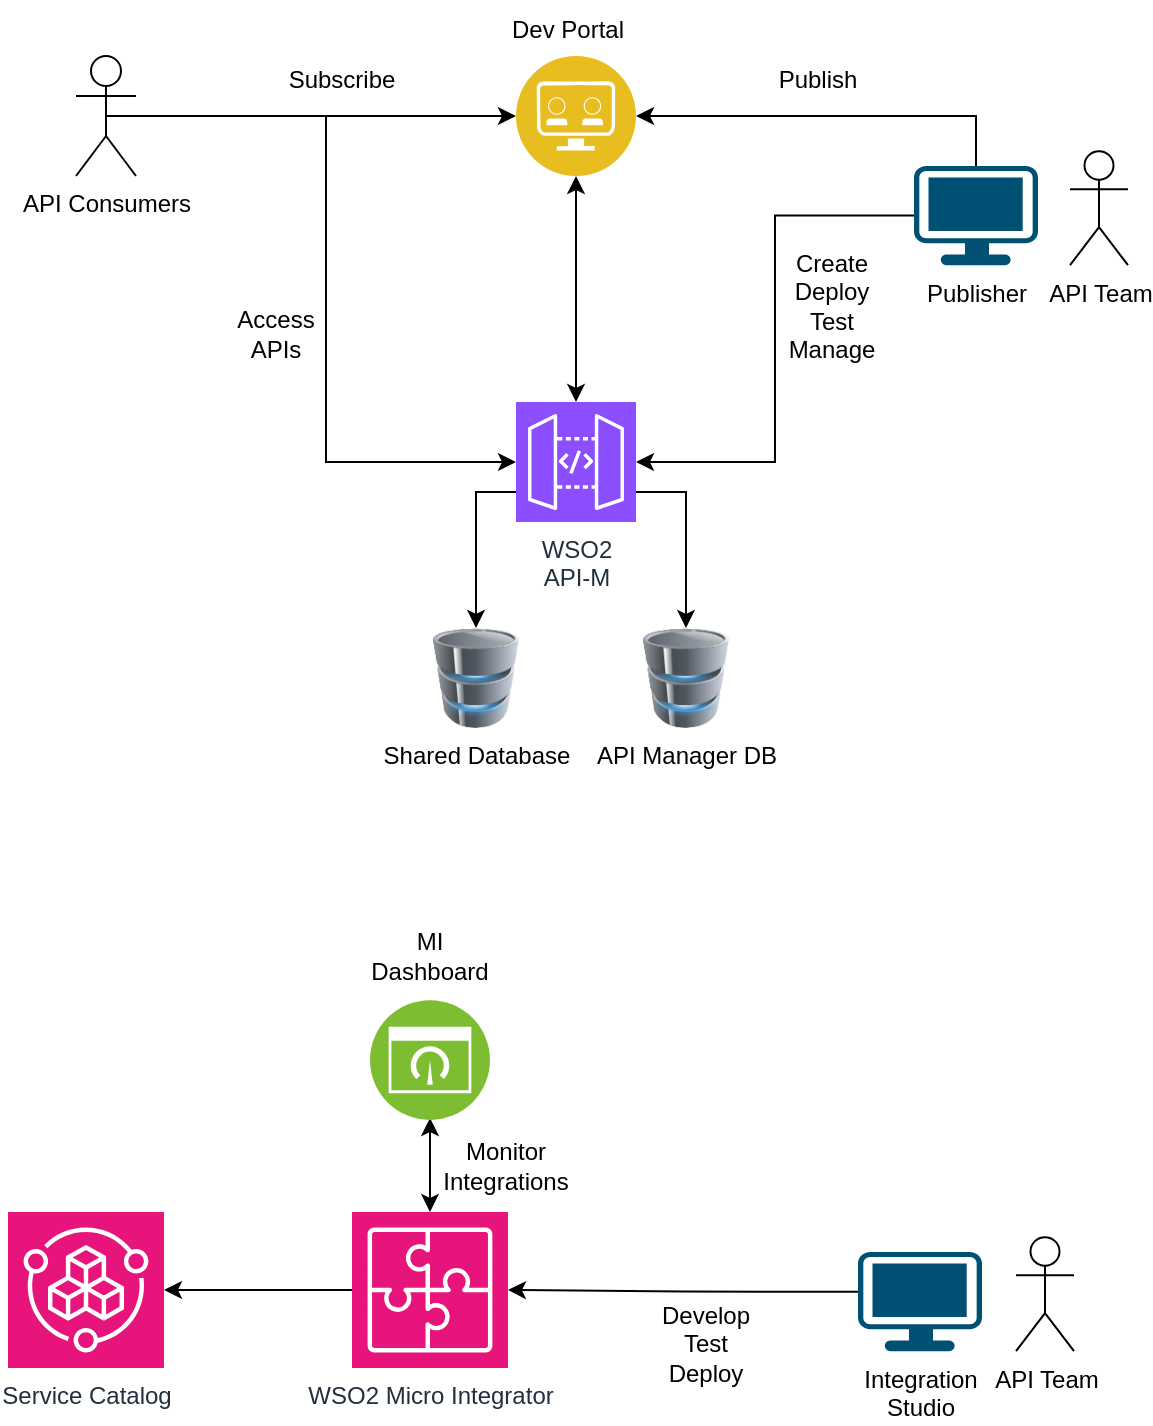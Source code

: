 <mxfile version="22.1.16" type="github">
  <diagram name="Page-1" id="qxffikaDEZeMn734_tKv">
    <mxGraphModel dx="954" dy="606" grid="0" gridSize="10" guides="1" tooltips="1" connect="1" arrows="1" fold="1" page="1" pageScale="1" pageWidth="850" pageHeight="1100" math="0" shadow="0">
      <root>
        <mxCell id="0" />
        <mxCell id="1" parent="0" />
        <mxCell id="oyZoGBa4WGomVmZSgcjT-1" value="Shared Database" style="image;html=1;image=img/lib/clip_art/computers/Database_128x128.png" vertex="1" parent="1">
          <mxGeometry x="365" y="395" width="50" height="50" as="geometry" />
        </mxCell>
        <mxCell id="oyZoGBa4WGomVmZSgcjT-2" value="API Manager DB" style="image;html=1;image=img/lib/clip_art/computers/Database_128x128.png" vertex="1" parent="1">
          <mxGeometry x="470" y="395" width="50" height="50" as="geometry" />
        </mxCell>
        <mxCell id="oyZoGBa4WGomVmZSgcjT-23" style="edgeStyle=orthogonalEdgeStyle;rounded=0;orthogonalLoop=1;jettySize=auto;html=1;exitX=0;exitY=0.75;exitDx=0;exitDy=0;exitPerimeter=0;entryX=0.5;entryY=0;entryDx=0;entryDy=0;" edge="1" parent="1" source="oyZoGBa4WGomVmZSgcjT-4" target="oyZoGBa4WGomVmZSgcjT-1">
          <mxGeometry relative="1" as="geometry" />
        </mxCell>
        <mxCell id="oyZoGBa4WGomVmZSgcjT-24" style="edgeStyle=orthogonalEdgeStyle;rounded=0;orthogonalLoop=1;jettySize=auto;html=1;exitX=1;exitY=0.75;exitDx=0;exitDy=0;exitPerimeter=0;entryX=0.5;entryY=0;entryDx=0;entryDy=0;" edge="1" parent="1" source="oyZoGBa4WGomVmZSgcjT-4" target="oyZoGBa4WGomVmZSgcjT-2">
          <mxGeometry relative="1" as="geometry" />
        </mxCell>
        <mxCell id="oyZoGBa4WGomVmZSgcjT-4" value="WSO2 &lt;br&gt;API-M" style="sketch=0;points=[[0,0,0],[0.25,0,0],[0.5,0,0],[0.75,0,0],[1,0,0],[0,1,0],[0.25,1,0],[0.5,1,0],[0.75,1,0],[1,1,0],[0,0.25,0],[0,0.5,0],[0,0.75,0],[1,0.25,0],[1,0.5,0],[1,0.75,0]];outlineConnect=0;fontColor=#232F3E;fillColor=#8C4FFF;strokeColor=#ffffff;dashed=0;verticalLabelPosition=bottom;verticalAlign=top;align=center;html=1;fontSize=12;fontStyle=0;aspect=fixed;shape=mxgraph.aws4.resourceIcon;resIcon=mxgraph.aws4.api_gateway;" vertex="1" parent="1">
          <mxGeometry x="410" y="282" width="60" height="60" as="geometry" />
        </mxCell>
        <mxCell id="oyZoGBa4WGomVmZSgcjT-8" style="edgeStyle=orthogonalEdgeStyle;rounded=0;orthogonalLoop=1;jettySize=auto;html=1;entryX=1;entryY=0.5;entryDx=0;entryDy=0;entryPerimeter=0;" edge="1" parent="1" source="oyZoGBa4WGomVmZSgcjT-7" target="oyZoGBa4WGomVmZSgcjT-4">
          <mxGeometry relative="1" as="geometry">
            <mxPoint x="530" y="320" as="targetPoint" />
          </mxGeometry>
        </mxCell>
        <mxCell id="oyZoGBa4WGomVmZSgcjT-13" style="edgeStyle=orthogonalEdgeStyle;rounded=0;orthogonalLoop=1;jettySize=auto;html=1;entryX=0;entryY=0.5;entryDx=0;entryDy=0;" edge="1" parent="1" source="oyZoGBa4WGomVmZSgcjT-9" target="oyZoGBa4WGomVmZSgcjT-12">
          <mxGeometry relative="1" as="geometry">
            <mxPoint x="101" y="195" as="sourcePoint" />
          </mxGeometry>
        </mxCell>
        <mxCell id="oyZoGBa4WGomVmZSgcjT-22" style="edgeStyle=orthogonalEdgeStyle;rounded=0;orthogonalLoop=1;jettySize=auto;html=1;exitX=0.5;exitY=0;exitDx=0;exitDy=0;exitPerimeter=0;entryX=1;entryY=0.5;entryDx=0;entryDy=0;" edge="1" parent="1" source="oyZoGBa4WGomVmZSgcjT-7" target="oyZoGBa4WGomVmZSgcjT-12">
          <mxGeometry relative="1" as="geometry" />
        </mxCell>
        <mxCell id="oyZoGBa4WGomVmZSgcjT-7" value="Publisher" style="points=[[0.03,0.03,0],[0.5,0,0],[0.97,0.03,0],[1,0.4,0],[0.97,0.745,0],[0.5,1,0],[0.03,0.745,0],[0,0.4,0]];verticalLabelPosition=bottom;sketch=0;html=1;verticalAlign=top;aspect=fixed;align=center;pointerEvents=1;shape=mxgraph.cisco19.workstation;fillColor=#005073;strokeColor=none;" vertex="1" parent="1">
          <mxGeometry x="609" y="164" width="62" height="49.6" as="geometry" />
        </mxCell>
        <mxCell id="oyZoGBa4WGomVmZSgcjT-11" value="Create&lt;br&gt;Deploy&lt;br&gt;Test&lt;br&gt;Manage" style="text;html=1;strokeColor=none;fillColor=none;align=center;verticalAlign=middle;whiteSpace=wrap;rounded=0;" vertex="1" parent="1">
          <mxGeometry x="543" y="194" width="50" height="80" as="geometry" />
        </mxCell>
        <mxCell id="oyZoGBa4WGomVmZSgcjT-12" value="" style="image;aspect=fixed;perimeter=ellipsePerimeter;html=1;align=center;shadow=0;dashed=0;fontColor=#4277BB;labelBackgroundColor=default;fontSize=12;spacingTop=3;image=img/lib/ibm/applications/api_developer_portal.svg;" vertex="1" parent="1">
          <mxGeometry x="410" y="109" width="60" height="60" as="geometry" />
        </mxCell>
        <mxCell id="oyZoGBa4WGomVmZSgcjT-14" value="Publish" style="text;html=1;strokeColor=none;fillColor=none;align=center;verticalAlign=middle;whiteSpace=wrap;rounded=0;" vertex="1" parent="1">
          <mxGeometry x="531" y="106" width="60" height="30" as="geometry" />
        </mxCell>
        <mxCell id="oyZoGBa4WGomVmZSgcjT-15" value="API Team" style="shape=umlActor;verticalLabelPosition=bottom;verticalAlign=top;html=1;outlineConnect=0;" vertex="1" parent="1">
          <mxGeometry x="687" y="156.6" width="29" height="57" as="geometry" />
        </mxCell>
        <mxCell id="oyZoGBa4WGomVmZSgcjT-17" value="Subscribe" style="text;html=1;strokeColor=none;fillColor=none;align=center;verticalAlign=middle;whiteSpace=wrap;rounded=0;" vertex="1" parent="1">
          <mxGeometry x="293" y="106" width="60" height="30" as="geometry" />
        </mxCell>
        <mxCell id="oyZoGBa4WGomVmZSgcjT-19" value="" style="endArrow=classic;startArrow=classic;html=1;rounded=0;exitX=0.5;exitY=0;exitDx=0;exitDy=0;exitPerimeter=0;entryX=0.5;entryY=1;entryDx=0;entryDy=0;" edge="1" parent="1" source="oyZoGBa4WGomVmZSgcjT-4" target="oyZoGBa4WGomVmZSgcjT-12">
          <mxGeometry width="50" height="50" relative="1" as="geometry">
            <mxPoint x="411" y="274" as="sourcePoint" />
            <mxPoint x="461" y="224" as="targetPoint" />
          </mxGeometry>
        </mxCell>
        <mxCell id="oyZoGBa4WGomVmZSgcjT-20" value="Dev Portal" style="text;html=1;strokeColor=none;fillColor=none;align=center;verticalAlign=middle;whiteSpace=wrap;rounded=0;" vertex="1" parent="1">
          <mxGeometry x="406" y="81" width="60" height="30" as="geometry" />
        </mxCell>
        <mxCell id="oyZoGBa4WGomVmZSgcjT-9" value="API Consumers" style="shape=umlActor;verticalLabelPosition=bottom;verticalAlign=top;html=1;outlineConnect=0;" vertex="1" parent="1">
          <mxGeometry x="190" y="109" width="30" height="60" as="geometry" />
        </mxCell>
        <mxCell id="oyZoGBa4WGomVmZSgcjT-27" style="edgeStyle=orthogonalEdgeStyle;rounded=0;orthogonalLoop=1;jettySize=auto;html=1;exitX=0.5;exitY=0.5;exitDx=0;exitDy=0;exitPerimeter=0;entryX=0;entryY=0.5;entryDx=0;entryDy=0;entryPerimeter=0;" edge="1" parent="1" source="oyZoGBa4WGomVmZSgcjT-9" target="oyZoGBa4WGomVmZSgcjT-4">
          <mxGeometry relative="1" as="geometry" />
        </mxCell>
        <mxCell id="oyZoGBa4WGomVmZSgcjT-28" value="Access APIs" style="text;html=1;strokeColor=none;fillColor=none;align=center;verticalAlign=middle;whiteSpace=wrap;rounded=0;" vertex="1" parent="1">
          <mxGeometry x="260" y="233" width="60" height="30" as="geometry" />
        </mxCell>
        <mxCell id="oyZoGBa4WGomVmZSgcjT-29" value="WSO2 Micro Integrator&lt;br&gt;" style="sketch=0;points=[[0,0,0],[0.25,0,0],[0.5,0,0],[0.75,0,0],[1,0,0],[0,1,0],[0.25,1,0],[0.5,1,0],[0.75,1,0],[1,1,0],[0,0.25,0],[0,0.5,0],[0,0.75,0],[1,0.25,0],[1,0.5,0],[1,0.75,0]];outlineConnect=0;fontColor=#232F3E;fillColor=#E7157B;strokeColor=#ffffff;dashed=0;verticalLabelPosition=bottom;verticalAlign=top;align=center;html=1;fontSize=12;fontStyle=0;aspect=fixed;shape=mxgraph.aws4.resourceIcon;resIcon=mxgraph.aws4.application_integration;" vertex="1" parent="1">
          <mxGeometry x="328" y="687" width="78" height="78" as="geometry" />
        </mxCell>
        <mxCell id="oyZoGBa4WGomVmZSgcjT-36" style="edgeStyle=orthogonalEdgeStyle;rounded=0;orthogonalLoop=1;jettySize=auto;html=1;exitX=0;exitY=0.4;exitDx=0;exitDy=0;exitPerimeter=0;" edge="1" parent="1" source="oyZoGBa4WGomVmZSgcjT-30" target="oyZoGBa4WGomVmZSgcjT-29">
          <mxGeometry relative="1" as="geometry" />
        </mxCell>
        <mxCell id="oyZoGBa4WGomVmZSgcjT-30" value="Integration&lt;br&gt;Studio" style="points=[[0.03,0.03,0],[0.5,0,0],[0.97,0.03,0],[1,0.4,0],[0.97,0.745,0],[0.5,1,0],[0.03,0.745,0],[0,0.4,0]];verticalLabelPosition=bottom;sketch=0;html=1;verticalAlign=top;aspect=fixed;align=center;pointerEvents=1;shape=mxgraph.cisco19.workstation;fillColor=#005073;strokeColor=none;" vertex="1" parent="1">
          <mxGeometry x="581" y="707" width="62" height="49.6" as="geometry" />
        </mxCell>
        <mxCell id="oyZoGBa4WGomVmZSgcjT-31" value="API Team" style="shape=umlActor;verticalLabelPosition=bottom;verticalAlign=top;html=1;outlineConnect=0;" vertex="1" parent="1">
          <mxGeometry x="660" y="699.6" width="29" height="57" as="geometry" />
        </mxCell>
        <mxCell id="oyZoGBa4WGomVmZSgcjT-37" value="Develop&lt;br&gt;Test&lt;br&gt;Deploy" style="text;html=1;strokeColor=none;fillColor=none;align=center;verticalAlign=middle;whiteSpace=wrap;rounded=0;" vertex="1" parent="1">
          <mxGeometry x="475" y="727" width="60" height="51" as="geometry" />
        </mxCell>
        <mxCell id="oyZoGBa4WGomVmZSgcjT-39" value="" style="endArrow=classic;startArrow=classic;html=1;rounded=0;exitX=0.5;exitY=0;exitDx=0;exitDy=0;exitPerimeter=0;entryX=0.483;entryY=1;entryDx=0;entryDy=0;entryPerimeter=0;" edge="1" parent="1" source="oyZoGBa4WGomVmZSgcjT-29">
          <mxGeometry width="50" height="50" relative="1" as="geometry">
            <mxPoint x="322" y="709" as="sourcePoint" />
            <mxPoint x="367.002" y="640" as="targetPoint" />
          </mxGeometry>
        </mxCell>
        <mxCell id="oyZoGBa4WGomVmZSgcjT-40" value="MI Dashboard" style="text;html=1;strokeColor=none;fillColor=none;align=center;verticalAlign=middle;whiteSpace=wrap;rounded=0;" vertex="1" parent="1">
          <mxGeometry x="337" y="544" width="60" height="30" as="geometry" />
        </mxCell>
        <mxCell id="oyZoGBa4WGomVmZSgcjT-41" value="Monitor Integrations" style="text;html=1;strokeColor=none;fillColor=none;align=center;verticalAlign=middle;whiteSpace=wrap;rounded=0;" vertex="1" parent="1">
          <mxGeometry x="375" y="649" width="60" height="30" as="geometry" />
        </mxCell>
        <mxCell id="oyZoGBa4WGomVmZSgcjT-42" value="" style="image;aspect=fixed;perimeter=ellipsePerimeter;html=1;align=center;shadow=0;dashed=0;fontColor=#4277BB;labelBackgroundColor=default;fontSize=12;spacingTop=3;image=img/lib/ibm/infrastructure/dashboard.svg;" vertex="1" parent="1">
          <mxGeometry x="337" y="581" width="60" height="60" as="geometry" />
        </mxCell>
        <mxCell id="oyZoGBa4WGomVmZSgcjT-43" value="Service Catalog" style="sketch=0;points=[[0,0,0],[0.25,0,0],[0.5,0,0],[0.75,0,0],[1,0,0],[0,1,0],[0.25,1,0],[0.5,1,0],[0.75,1,0],[1,1,0],[0,0.25,0],[0,0.5,0],[0,0.75,0],[1,0.25,0],[1,0.5,0],[1,0.75,0]];points=[[0,0,0],[0.25,0,0],[0.5,0,0],[0.75,0,0],[1,0,0],[0,1,0],[0.25,1,0],[0.5,1,0],[0.75,1,0],[1,1,0],[0,0.25,0],[0,0.5,0],[0,0.75,0],[1,0.25,0],[1,0.5,0],[1,0.75,0]];outlineConnect=0;fontColor=#232F3E;fillColor=#E7157B;strokeColor=#ffffff;dashed=0;verticalLabelPosition=bottom;verticalAlign=top;align=center;html=1;fontSize=12;fontStyle=0;aspect=fixed;shape=mxgraph.aws4.resourceIcon;resIcon=mxgraph.aws4.service_catalog;" vertex="1" parent="1">
          <mxGeometry x="156" y="687" width="78" height="78" as="geometry" />
        </mxCell>
        <mxCell id="oyZoGBa4WGomVmZSgcjT-44" style="edgeStyle=orthogonalEdgeStyle;rounded=0;orthogonalLoop=1;jettySize=auto;html=1;entryX=1;entryY=0.5;entryDx=0;entryDy=0;entryPerimeter=0;" edge="1" parent="1" source="oyZoGBa4WGomVmZSgcjT-29" target="oyZoGBa4WGomVmZSgcjT-43">
          <mxGeometry relative="1" as="geometry" />
        </mxCell>
      </root>
    </mxGraphModel>
  </diagram>
</mxfile>
